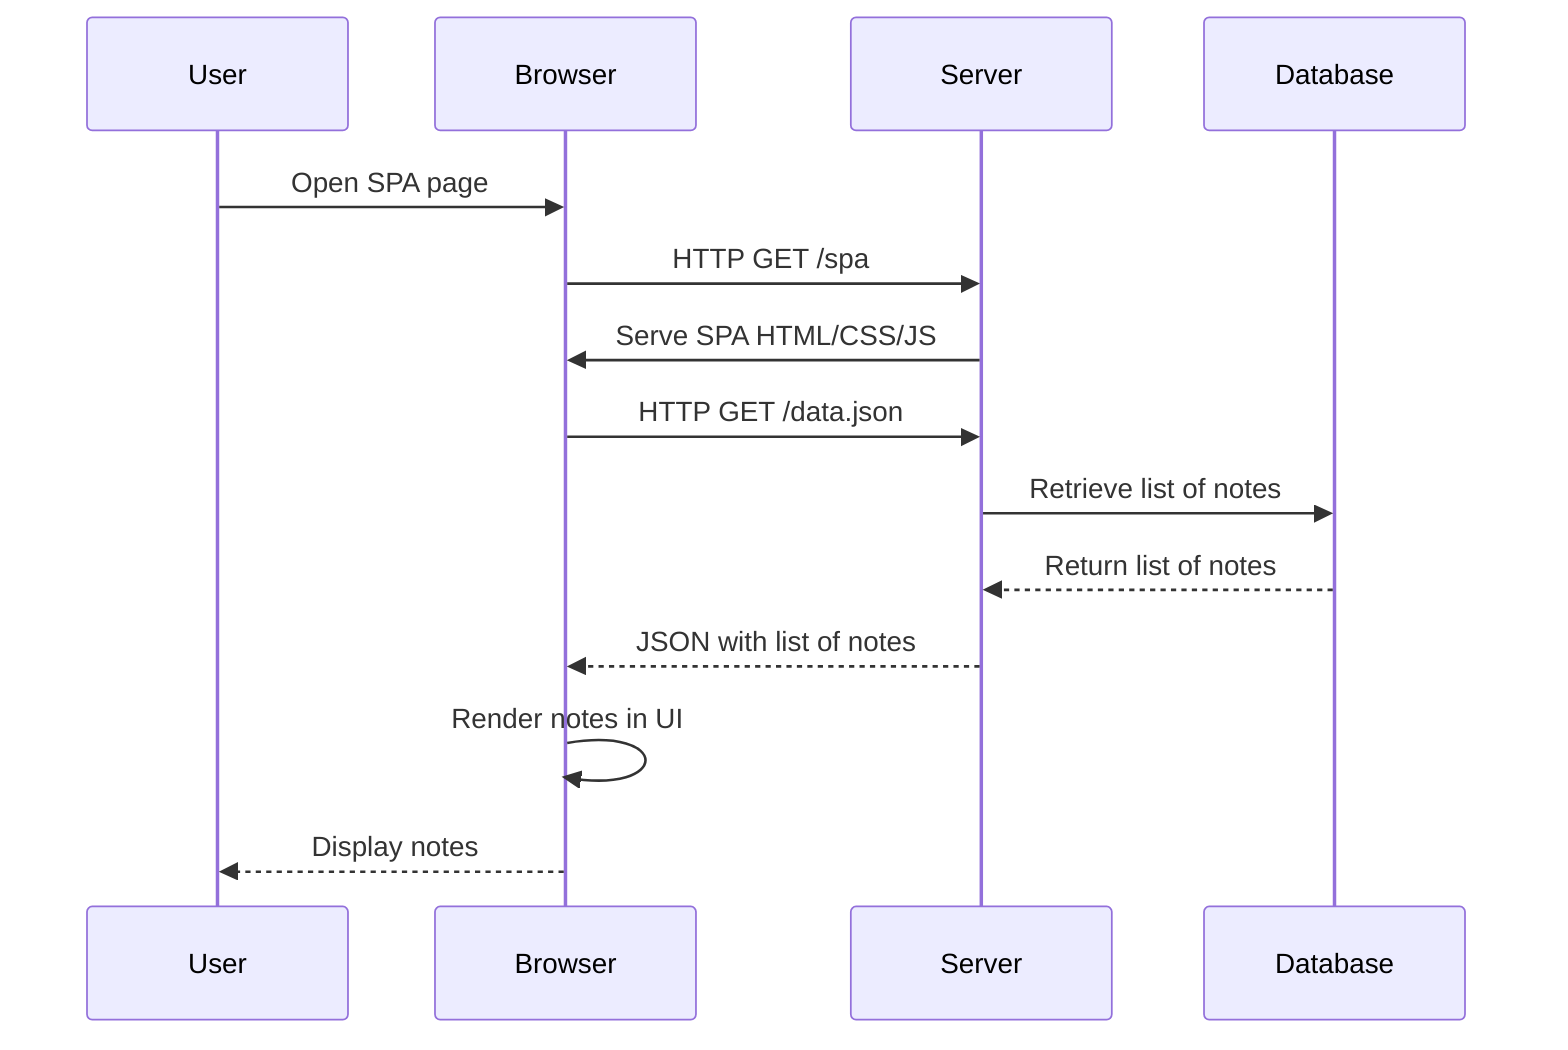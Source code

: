 sequenceDiagram
    participant User
    participant Browser
    participant Server
    participant Database

    User->>Browser: Open SPA page
    Browser->>Server: HTTP GET /spa
    Server->>Browser: Serve SPA HTML/CSS/JS
    Browser->>Server: HTTP GET /data.json
    Server->>Database: Retrieve list of notes
    Database-->>Server: Return list of notes
    Server-->>Browser: JSON with list of notes
    Browser->>Browser: Render notes in UI
    Browser-->>User: Display notes
